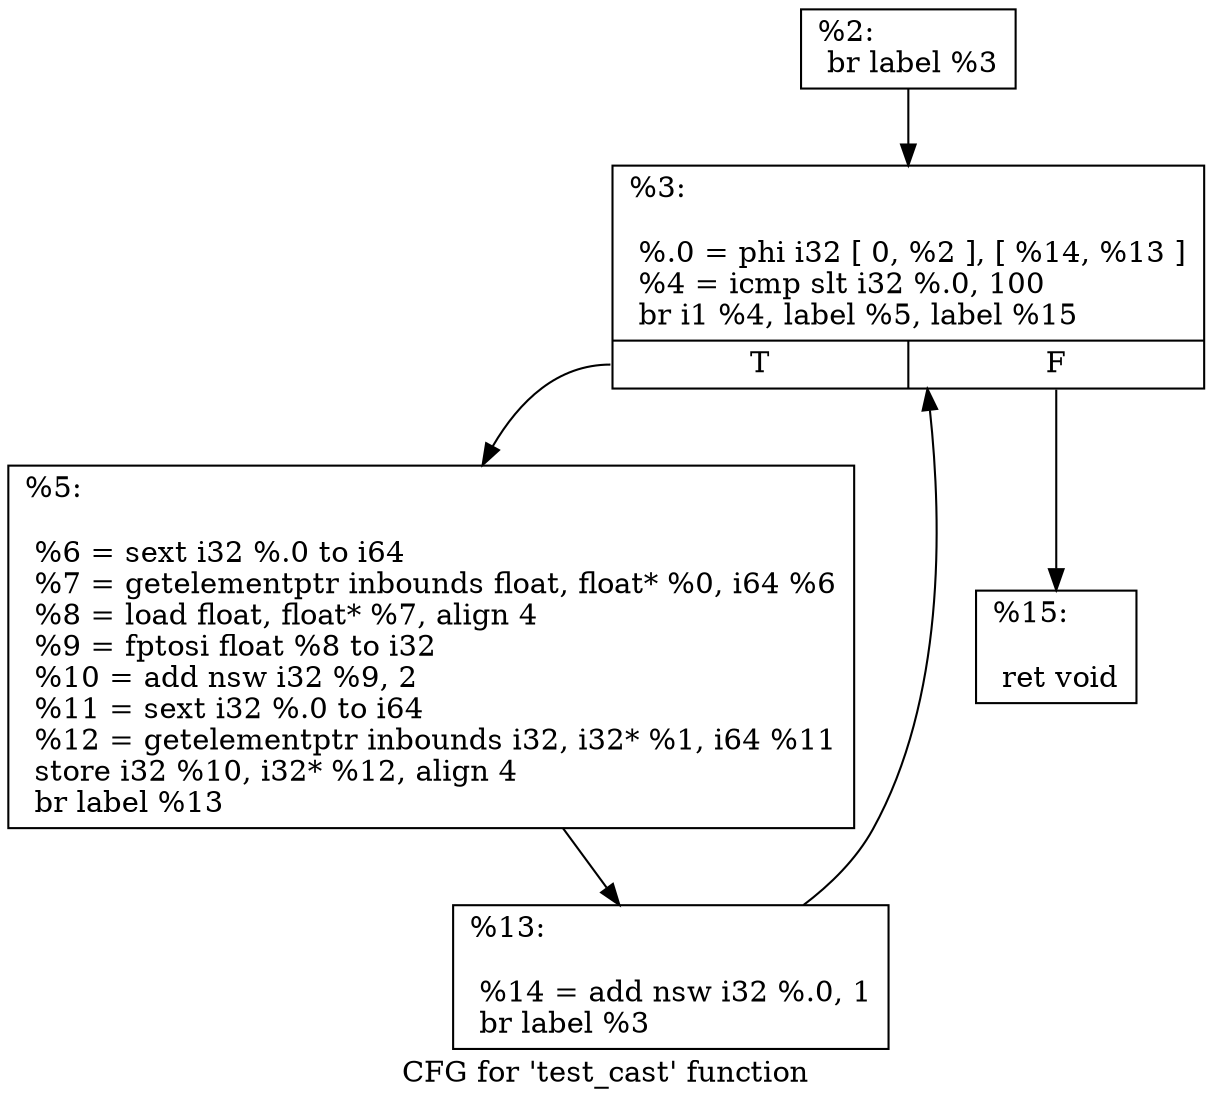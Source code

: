 digraph "CFG for 'test_cast' function" {
	label="CFG for 'test_cast' function";

	Node0x3bbb050 [shape=record,label="{%2:\l  br label %3\l}"];
	Node0x3bbb050 -> Node0x3bbb0a0;
	Node0x3bbb0a0 [shape=record,label="{%3:\l\l  %.0 = phi i32 [ 0, %2 ], [ %14, %13 ]\l  %4 = icmp slt i32 %.0, 100\l  br i1 %4, label %5, label %15\l|{<s0>T|<s1>F}}"];
	Node0x3bbb0a0:s0 -> Node0x3bbb740;
	Node0x3bbb0a0:s1 -> Node0x3bbb7d0;
	Node0x3bbb740 [shape=record,label="{%5:\l\l  %6 = sext i32 %.0 to i64\l  %7 = getelementptr inbounds float, float* %0, i64 %6\l  %8 = load float, float* %7, align 4\l  %9 = fptosi float %8 to i32\l  %10 = add nsw i32 %9, 2\l  %11 = sext i32 %.0 to i64\l  %12 = getelementptr inbounds i32, i32* %1, i64 %11\l  store i32 %10, i32* %12, align 4\l  br label %13\l}"];
	Node0x3bbb740 -> Node0x3bbb450;
	Node0x3bbb450 [shape=record,label="{%13:\l\l  %14 = add nsw i32 %.0, 1\l  br label %3\l}"];
	Node0x3bbb450 -> Node0x3bbb0a0;
	Node0x3bbb7d0 [shape=record,label="{%15:\l\l  ret void\l}"];
}
